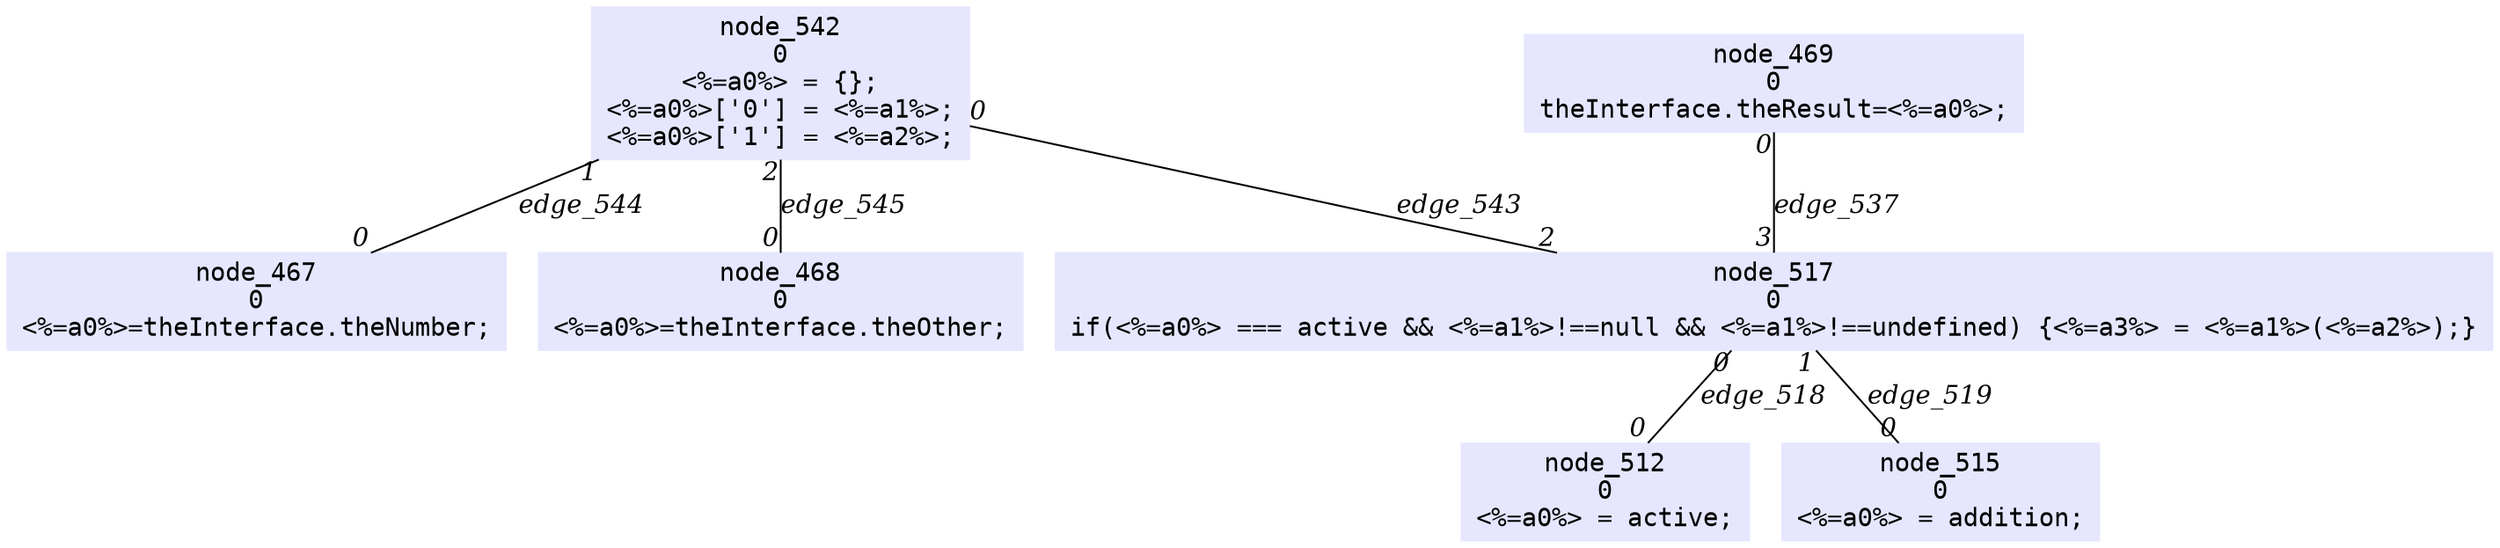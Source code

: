 digraph g{node_467 [shape=box, style=filled, color="0.66 0.1 1.0", fontname="Courier", label="node_467
0
<%=a0%>=theInterface.theNumber;
" ]
node_468 [shape=box, style=filled, color="0.66 0.1 1.0", fontname="Courier", label="node_468
0
<%=a0%>=theInterface.theOther;
" ]
node_469 [shape=box, style=filled, color="0.66 0.1 1.0", fontname="Courier", label="node_469
0
theInterface.theResult=<%=a0%>;
" ]
node_512 [shape=box, style=filled, color="0.66 0.1 1.0", fontname="Courier", label="node_512
0
<%=a0%> = active;
" ]
node_515 [shape=box, style=filled, color="0.66 0.1 1.0", fontname="Courier", label="node_515
0
<%=a0%> = addition;
" ]
node_517 [shape=box, style=filled, color="0.66 0.1 1.0", fontname="Courier", label="node_517
0
if(<%=a0%> === active && <%=a1%>!==null && <%=a1%>!==undefined) {<%=a3%> = <%=a1%>(<%=a2%>);}
" ]
node_542 [shape=box, style=filled, color="0.66 0.1 1.0", fontname="Courier", label="node_542
0
<%=a0%> = {};
<%=a0%>['0'] = <%=a1%>;
<%=a0%>['1'] = <%=a2%>;
" ]
node_517 -> node_512 [dir=none, arrowHead=none, fontname="Times-Italic", label="edge_518",  headlabel="0", taillabel="0" ]
node_517 -> node_515 [dir=none, arrowHead=none, fontname="Times-Italic", label="edge_519",  headlabel="0", taillabel="1" ]
node_469 -> node_517 [dir=none, arrowHead=none, fontname="Times-Italic", label="edge_537",  headlabel="3", taillabel="0" ]
node_542 -> node_517 [dir=none, arrowHead=none, fontname="Times-Italic", label="edge_543",  headlabel="2", taillabel="0" ]
node_542 -> node_467 [dir=none, arrowHead=none, fontname="Times-Italic", label="edge_544",  headlabel="0", taillabel="1" ]
node_542 -> node_468 [dir=none, arrowHead=none, fontname="Times-Italic", label="edge_545",  headlabel="0", taillabel="2" ]
}